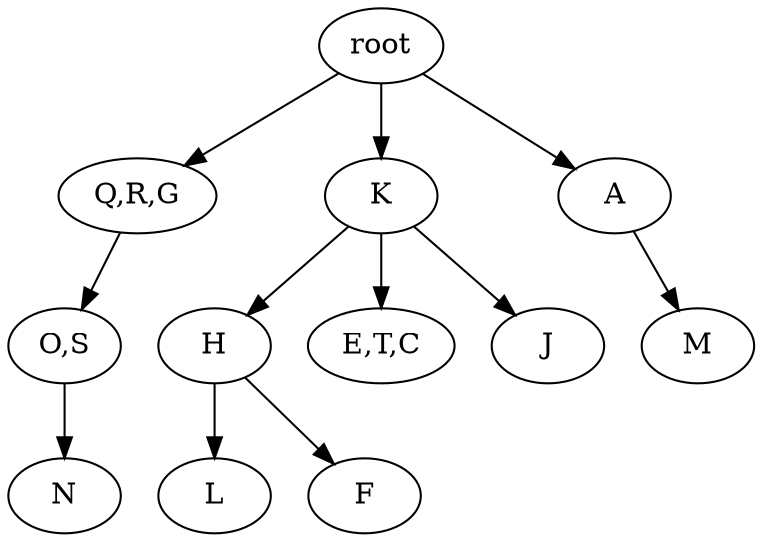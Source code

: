 strict digraph G {
	graph [name=G];
	0	 [label=root];
	2	 [label="Q,R,G"];
	0 -> 2;
	3	 [label=K];
	0 -> 3;
	4	 [label=A];
	0 -> 4;
	5	 [label="O,S"];
	2 -> 5;
	6	 [label=H];
	3 -> 6;
	7	 [label="E,T,C"];
	3 -> 7;
	8	 [label=J];
	3 -> 8;
	9	 [label=M];
	4 -> 9;
	10	 [label=N];
	5 -> 10;
	13	 [label=L];
	6 -> 13;
	14	 [label=F];
	6 -> 14;
}
